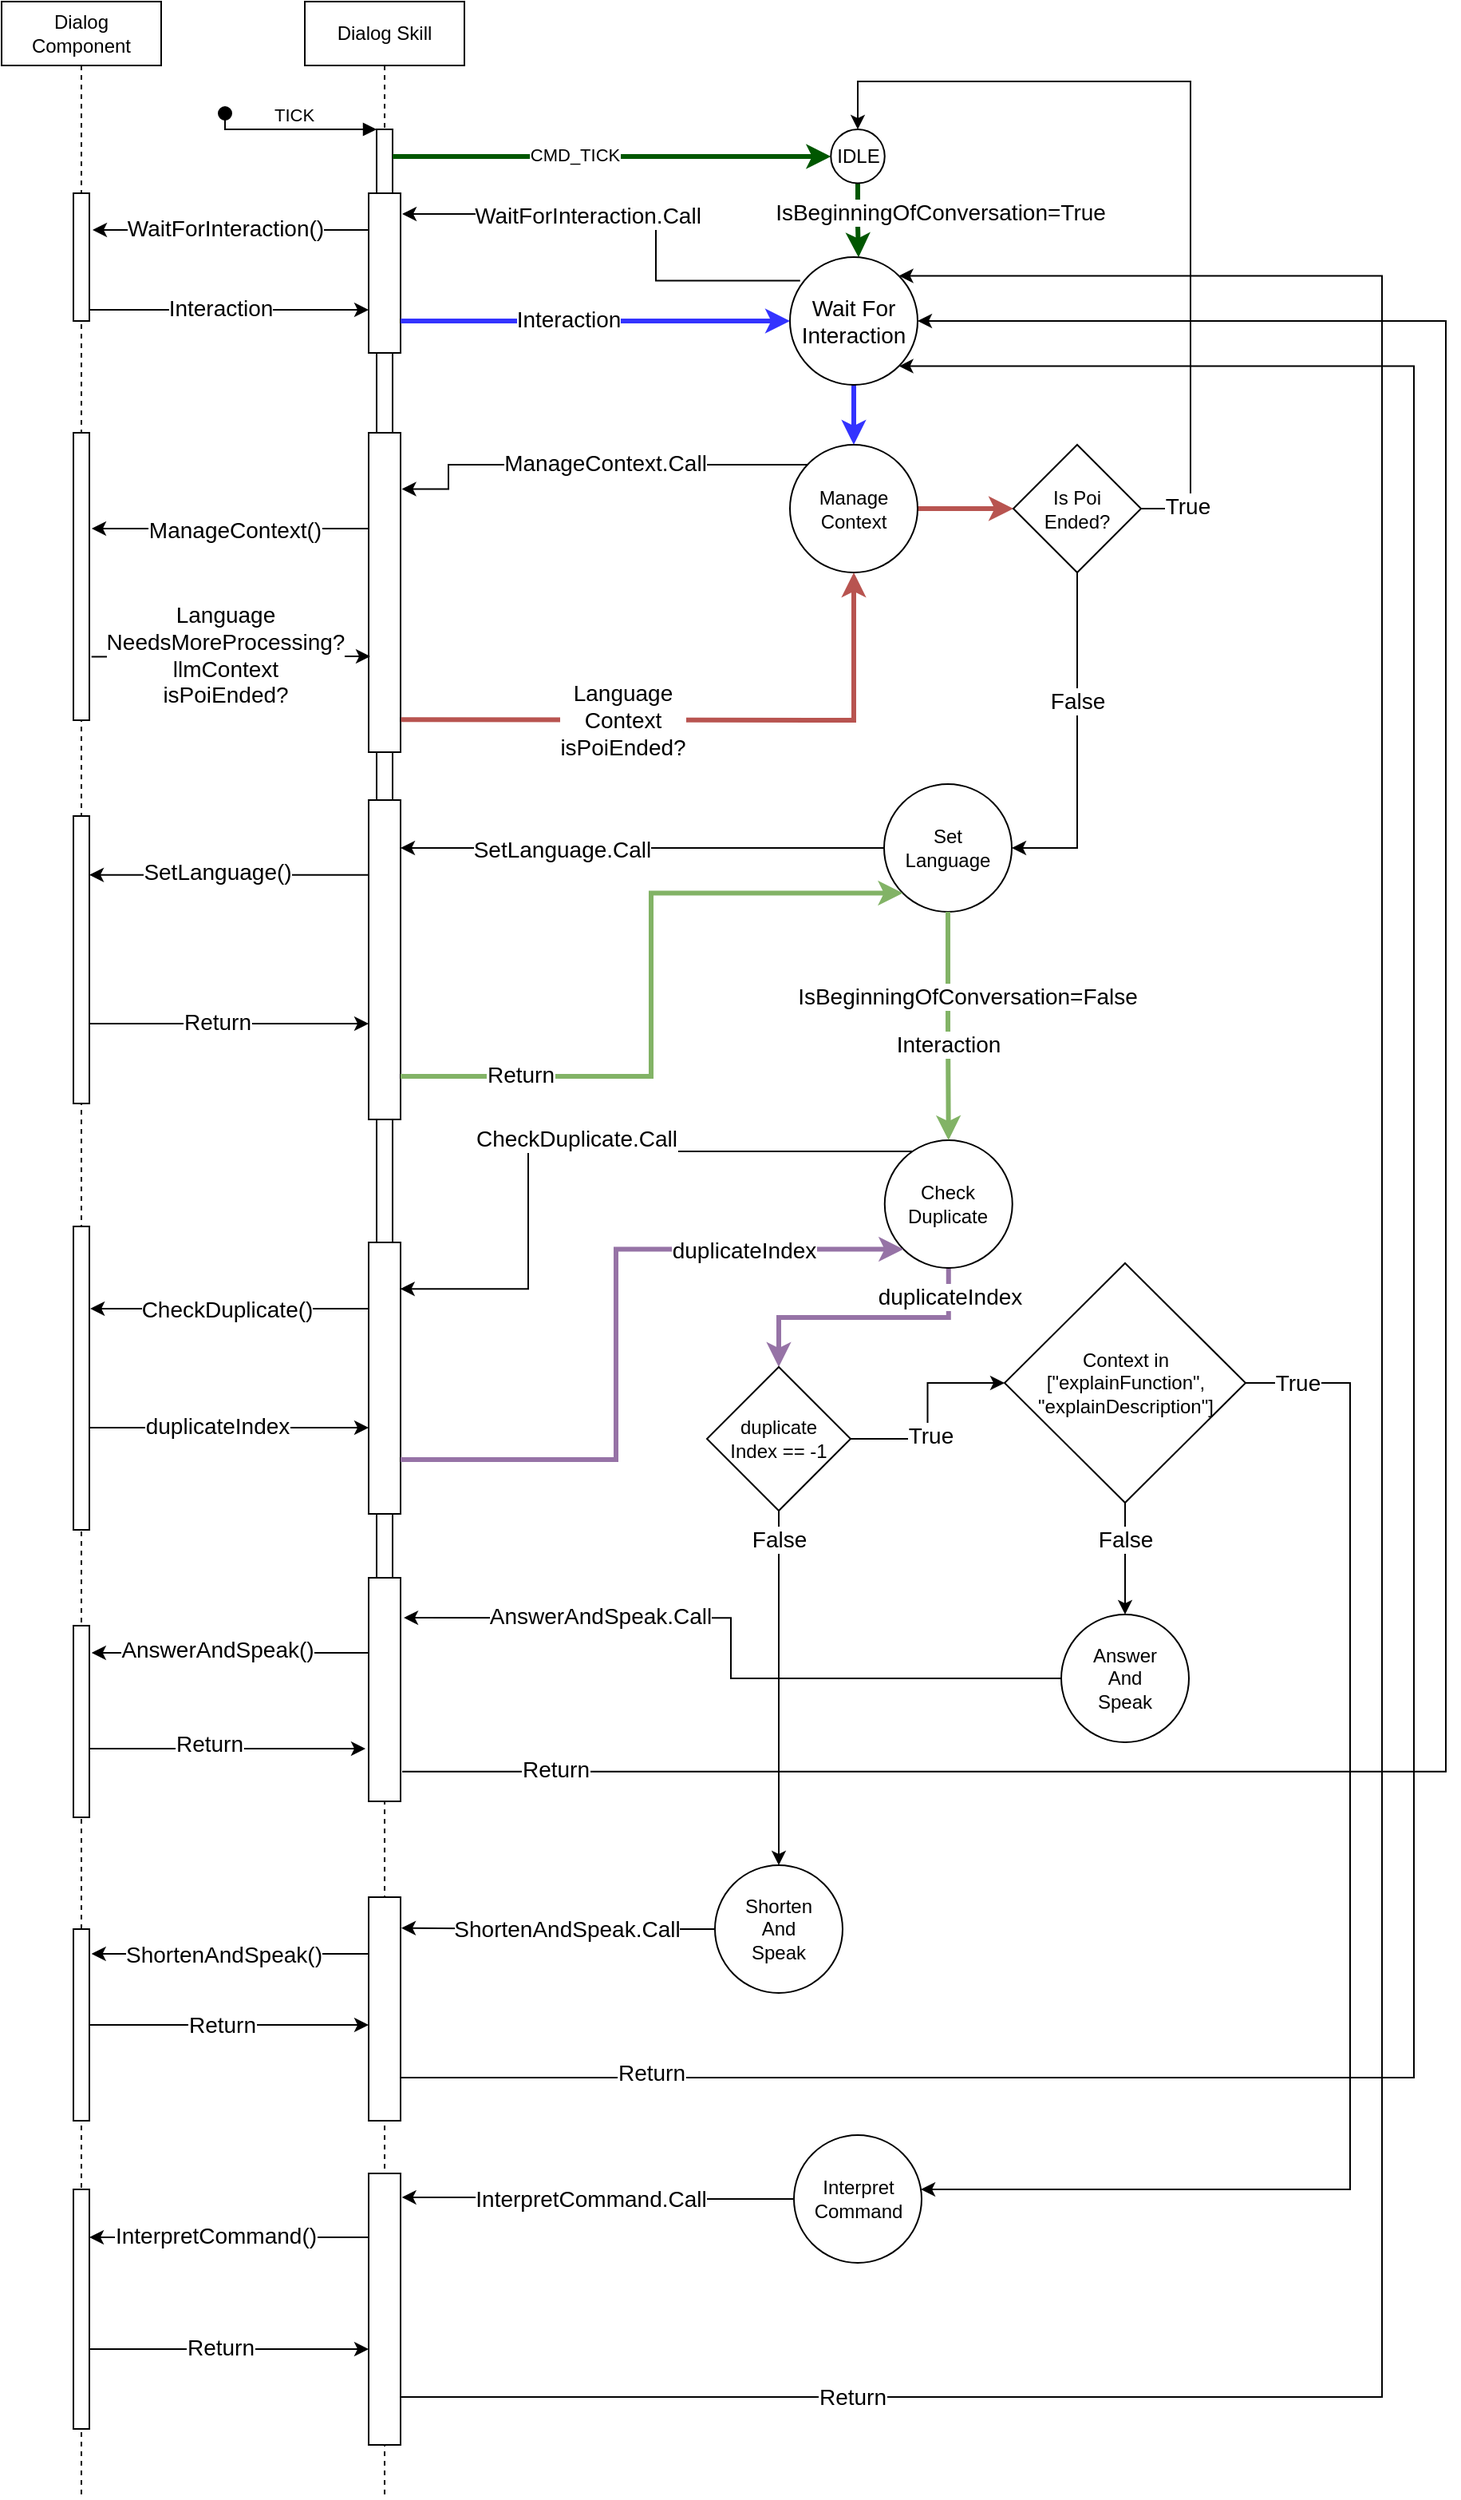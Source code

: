 <mxfile version="27.0.9">
  <diagram name="Page-1" id="2YBvvXClWsGukQMizWep">
    <mxGraphModel dx="1764" dy="973" grid="1" gridSize="10" guides="1" tooltips="1" connect="1" arrows="1" fold="1" page="1" pageScale="1" pageWidth="850" pageHeight="1100" math="0" shadow="0">
      <root>
        <mxCell id="0" />
        <mxCell id="1" parent="0" />
        <mxCell id="aM9ryv3xv72pqoxQDRHE-1" value="&lt;div&gt;Dialog&lt;/div&gt;&lt;div&gt;Component&lt;/div&gt;" style="shape=umlLifeline;perimeter=lifelinePerimeter;whiteSpace=wrap;html=1;container=0;dropTarget=0;collapsible=0;recursiveResize=0;outlineConnect=0;portConstraint=eastwest;newEdgeStyle={&quot;edgeStyle&quot;:&quot;elbowEdgeStyle&quot;,&quot;elbow&quot;:&quot;vertical&quot;,&quot;curved&quot;:0,&quot;rounded&quot;:0};" parent="1" vertex="1">
          <mxGeometry x="25" y="37" width="100" height="1563" as="geometry" />
        </mxCell>
        <mxCell id="aM9ryv3xv72pqoxQDRHE-3" value="TICK" style="html=1;verticalAlign=bottom;startArrow=oval;endArrow=block;startSize=8;edgeStyle=elbowEdgeStyle;elbow=vertical;curved=0;rounded=0;" parent="aM9ryv3xv72pqoxQDRHE-1" target="aM9ryv3xv72pqoxQDRHE-6" edge="1">
          <mxGeometry relative="1" as="geometry">
            <mxPoint x="140" y="70" as="sourcePoint" />
            <Array as="points">
              <mxPoint x="190" y="80" />
            </Array>
          </mxGeometry>
        </mxCell>
        <mxCell id="aM9ryv3xv72pqoxQDRHE-4" value="" style="html=1;points=[];perimeter=orthogonalPerimeter;outlineConnect=0;targetShapes=umlLifeline;portConstraint=eastwest;newEdgeStyle={&quot;edgeStyle&quot;:&quot;elbowEdgeStyle&quot;,&quot;elbow&quot;:&quot;vertical&quot;,&quot;curved&quot;:0,&quot;rounded&quot;:0};" parent="aM9ryv3xv72pqoxQDRHE-1" vertex="1">
          <mxGeometry x="45" y="120" width="10" height="80" as="geometry" />
        </mxCell>
        <mxCell id="3GDsFyGk5Co5i_4Q3vj2-58" value="" style="html=1;points=[];perimeter=orthogonalPerimeter;outlineConnect=0;targetShapes=umlLifeline;portConstraint=eastwest;newEdgeStyle={&quot;edgeStyle&quot;:&quot;elbowEdgeStyle&quot;,&quot;elbow&quot;:&quot;vertical&quot;,&quot;curved&quot;:0,&quot;rounded&quot;:0};" parent="aM9ryv3xv72pqoxQDRHE-1" vertex="1">
          <mxGeometry x="45" y="270" width="10" height="180" as="geometry" />
        </mxCell>
        <mxCell id="3GDsFyGk5Co5i_4Q3vj2-84" value="" style="html=1;points=[];perimeter=orthogonalPerimeter;outlineConnect=0;targetShapes=umlLifeline;portConstraint=eastwest;newEdgeStyle={&quot;edgeStyle&quot;:&quot;elbowEdgeStyle&quot;,&quot;elbow&quot;:&quot;vertical&quot;,&quot;curved&quot;:0,&quot;rounded&quot;:0};" parent="aM9ryv3xv72pqoxQDRHE-1" vertex="1">
          <mxGeometry x="45" y="767" width="10" height="190" as="geometry" />
        </mxCell>
        <mxCell id="3GDsFyGk5Co5i_4Q3vj2-100" value="" style="html=1;points=[];perimeter=orthogonalPerimeter;outlineConnect=0;targetShapes=umlLifeline;portConstraint=eastwest;newEdgeStyle={&quot;edgeStyle&quot;:&quot;elbowEdgeStyle&quot;,&quot;elbow&quot;:&quot;vertical&quot;,&quot;curved&quot;:0,&quot;rounded&quot;:0};" parent="aM9ryv3xv72pqoxQDRHE-1" vertex="1">
          <mxGeometry x="45" y="1017" width="10" height="120" as="geometry" />
        </mxCell>
        <mxCell id="3GDsFyGk5Co5i_4Q3vj2-116" value="" style="html=1;points=[];perimeter=orthogonalPerimeter;outlineConnect=0;targetShapes=umlLifeline;portConstraint=eastwest;newEdgeStyle={&quot;edgeStyle&quot;:&quot;elbowEdgeStyle&quot;,&quot;elbow&quot;:&quot;vertical&quot;,&quot;curved&quot;:0,&quot;rounded&quot;:0};" parent="aM9ryv3xv72pqoxQDRHE-1" vertex="1">
          <mxGeometry x="45" y="1207" width="10" height="120" as="geometry" />
        </mxCell>
        <mxCell id="IwK8Sl99HdJAbC6vdd_C-9" value="" style="html=1;points=[];perimeter=orthogonalPerimeter;outlineConnect=0;targetShapes=umlLifeline;portConstraint=eastwest;newEdgeStyle={&quot;edgeStyle&quot;:&quot;elbowEdgeStyle&quot;,&quot;elbow&quot;:&quot;vertical&quot;,&quot;curved&quot;:0,&quot;rounded&quot;:0};" parent="aM9ryv3xv72pqoxQDRHE-1" vertex="1">
          <mxGeometry x="45" y="510" width="10" height="180" as="geometry" />
        </mxCell>
        <mxCell id="IwK8Sl99HdJAbC6vdd_C-22" value="" style="html=1;points=[];perimeter=orthogonalPerimeter;outlineConnect=0;targetShapes=umlLifeline;portConstraint=eastwest;newEdgeStyle={&quot;edgeStyle&quot;:&quot;elbowEdgeStyle&quot;,&quot;elbow&quot;:&quot;vertical&quot;,&quot;curved&quot;:0,&quot;rounded&quot;:0};" parent="aM9ryv3xv72pqoxQDRHE-1" vertex="1">
          <mxGeometry x="45" y="1370" width="10" height="150" as="geometry" />
        </mxCell>
        <mxCell id="aM9ryv3xv72pqoxQDRHE-5" value="Dialog Skill" style="shape=umlLifeline;perimeter=lifelinePerimeter;whiteSpace=wrap;html=1;container=0;dropTarget=0;collapsible=0;recursiveResize=0;outlineConnect=0;portConstraint=eastwest;newEdgeStyle={&quot;edgeStyle&quot;:&quot;elbowEdgeStyle&quot;,&quot;elbow&quot;:&quot;vertical&quot;,&quot;curved&quot;:0,&quot;rounded&quot;:0};" parent="1" vertex="1">
          <mxGeometry x="215" y="37" width="100" height="1563" as="geometry" />
        </mxCell>
        <mxCell id="aM9ryv3xv72pqoxQDRHE-6" value="" style="html=1;points=[];perimeter=orthogonalPerimeter;outlineConnect=0;targetShapes=umlLifeline;portConstraint=eastwest;newEdgeStyle={&quot;edgeStyle&quot;:&quot;elbowEdgeStyle&quot;,&quot;elbow&quot;:&quot;vertical&quot;,&quot;curved&quot;:0,&quot;rounded&quot;:0};" parent="aM9ryv3xv72pqoxQDRHE-5" vertex="1">
          <mxGeometry x="45" y="80" width="10" height="1040" as="geometry" />
        </mxCell>
        <mxCell id="3GDsFyGk5Co5i_4Q3vj2-50" value="" style="html=1;points=[];perimeter=orthogonalPerimeter;outlineConnect=0;targetShapes=umlLifeline;portConstraint=eastwest;newEdgeStyle={&quot;edgeStyle&quot;:&quot;elbowEdgeStyle&quot;,&quot;elbow&quot;:&quot;vertical&quot;,&quot;curved&quot;:0,&quot;rounded&quot;:0};" parent="aM9ryv3xv72pqoxQDRHE-5" vertex="1">
          <mxGeometry x="40" y="120" width="20" height="100" as="geometry" />
        </mxCell>
        <mxCell id="3GDsFyGk5Co5i_4Q3vj2-53" value="" style="html=1;points=[];perimeter=orthogonalPerimeter;outlineConnect=0;targetShapes=umlLifeline;portConstraint=eastwest;newEdgeStyle={&quot;edgeStyle&quot;:&quot;elbowEdgeStyle&quot;,&quot;elbow&quot;:&quot;vertical&quot;,&quot;curved&quot;:0,&quot;rounded&quot;:0};" parent="aM9ryv3xv72pqoxQDRHE-5" vertex="1">
          <mxGeometry x="40" y="270" width="20" height="200" as="geometry" />
        </mxCell>
        <mxCell id="3GDsFyGk5Co5i_4Q3vj2-80" value="" style="html=1;points=[];perimeter=orthogonalPerimeter;outlineConnect=0;targetShapes=umlLifeline;portConstraint=eastwest;newEdgeStyle={&quot;edgeStyle&quot;:&quot;elbowEdgeStyle&quot;,&quot;elbow&quot;:&quot;vertical&quot;,&quot;curved&quot;:0,&quot;rounded&quot;:0};" parent="aM9ryv3xv72pqoxQDRHE-5" vertex="1">
          <mxGeometry x="40" y="777" width="20" height="170" as="geometry" />
        </mxCell>
        <mxCell id="3GDsFyGk5Co5i_4Q3vj2-97" value="" style="html=1;points=[];perimeter=orthogonalPerimeter;outlineConnect=0;targetShapes=umlLifeline;portConstraint=eastwest;newEdgeStyle={&quot;edgeStyle&quot;:&quot;elbowEdgeStyle&quot;,&quot;elbow&quot;:&quot;vertical&quot;,&quot;curved&quot;:0,&quot;rounded&quot;:0};" parent="aM9ryv3xv72pqoxQDRHE-5" vertex="1">
          <mxGeometry x="40" y="987" width="20" height="140" as="geometry" />
        </mxCell>
        <mxCell id="3GDsFyGk5Co5i_4Q3vj2-117" value="" style="html=1;points=[];perimeter=orthogonalPerimeter;outlineConnect=0;targetShapes=umlLifeline;portConstraint=eastwest;newEdgeStyle={&quot;edgeStyle&quot;:&quot;elbowEdgeStyle&quot;,&quot;elbow&quot;:&quot;vertical&quot;,&quot;curved&quot;:0,&quot;rounded&quot;:0};" parent="aM9ryv3xv72pqoxQDRHE-5" vertex="1">
          <mxGeometry x="40" y="1187" width="20" height="140" as="geometry" />
        </mxCell>
        <mxCell id="IwK8Sl99HdJAbC6vdd_C-4" value="" style="html=1;points=[];perimeter=orthogonalPerimeter;outlineConnect=0;targetShapes=umlLifeline;portConstraint=eastwest;newEdgeStyle={&quot;edgeStyle&quot;:&quot;elbowEdgeStyle&quot;,&quot;elbow&quot;:&quot;vertical&quot;,&quot;curved&quot;:0,&quot;rounded&quot;:0};" parent="aM9ryv3xv72pqoxQDRHE-5" vertex="1">
          <mxGeometry x="40" y="500" width="20" height="200" as="geometry" />
        </mxCell>
        <mxCell id="IwK8Sl99HdJAbC6vdd_C-23" value="" style="html=1;points=[];perimeter=orthogonalPerimeter;outlineConnect=0;targetShapes=umlLifeline;portConstraint=eastwest;newEdgeStyle={&quot;edgeStyle&quot;:&quot;elbowEdgeStyle&quot;,&quot;elbow&quot;:&quot;vertical&quot;,&quot;curved&quot;:0,&quot;rounded&quot;:0};" parent="aM9ryv3xv72pqoxQDRHE-5" vertex="1">
          <mxGeometry x="40" y="1360" width="20" height="170" as="geometry" />
        </mxCell>
        <mxCell id="3GDsFyGk5Co5i_4Q3vj2-7" style="edgeStyle=elbowEdgeStyle;rounded=0;orthogonalLoop=1;jettySize=auto;html=1;elbow=vertical;curved=0;entryX=0;entryY=0.5;entryDx=0;entryDy=0;fillColor=#008a00;strokeColor=#005700;strokeWidth=3;" parent="1" source="aM9ryv3xv72pqoxQDRHE-6" target="3GDsFyGk5Co5i_4Q3vj2-18" edge="1">
          <mxGeometry relative="1" as="geometry">
            <mxPoint x="453.8" y="142.33" as="targetPoint" />
          </mxGeometry>
        </mxCell>
        <mxCell id="3GDsFyGk5Co5i_4Q3vj2-12" value="CMD_TICK" style="edgeLabel;html=1;align=center;verticalAlign=middle;resizable=0;points=[];" parent="3GDsFyGk5Co5i_4Q3vj2-7" vertex="1" connectable="0">
          <mxGeometry x="-0.174" y="1" relative="1" as="geometry">
            <mxPoint as="offset" />
          </mxGeometry>
        </mxCell>
        <mxCell id="3GDsFyGk5Co5i_4Q3vj2-17" style="edgeStyle=elbowEdgeStyle;rounded=0;orthogonalLoop=1;jettySize=auto;html=1;elbow=vertical;curved=0;entryX=1.2;entryY=0.288;entryDx=0;entryDy=0;entryPerimeter=0;" parent="1" source="3GDsFyGk5Co5i_4Q3vj2-50" target="aM9ryv3xv72pqoxQDRHE-4" edge="1">
          <mxGeometry relative="1" as="geometry" />
        </mxCell>
        <mxCell id="3GDsFyGk5Co5i_4Q3vj2-24" value="WaitForInteraction()" style="edgeLabel;html=1;align=center;verticalAlign=middle;resizable=0;points=[];fontSize=14;" parent="3GDsFyGk5Co5i_4Q3vj2-17" vertex="1" connectable="0">
          <mxGeometry x="0.161" y="-1" relative="1" as="geometry">
            <mxPoint x="10" as="offset" />
          </mxGeometry>
        </mxCell>
        <mxCell id="3GDsFyGk5Co5i_4Q3vj2-21" value="" style="edgeStyle=orthogonalEdgeStyle;rounded=0;orthogonalLoop=1;jettySize=auto;html=1;strokeWidth=3;fillColor=#008a00;strokeColor=#005700;" parent="1" source="3GDsFyGk5Co5i_4Q3vj2-18" target="3GDsFyGk5Co5i_4Q3vj2-20" edge="1">
          <mxGeometry relative="1" as="geometry">
            <Array as="points">
              <mxPoint x="562" y="177" />
              <mxPoint x="562" y="177" />
            </Array>
          </mxGeometry>
        </mxCell>
        <mxCell id="3GDsFyGk5Co5i_4Q3vj2-32" value="IsBeginningOfConversation=True" style="edgeLabel;html=1;align=center;verticalAlign=middle;resizable=0;points=[];fontSize=14;" parent="3GDsFyGk5Co5i_4Q3vj2-21" vertex="1" connectable="0">
          <mxGeometry x="-0.373" y="-1" relative="1" as="geometry">
            <mxPoint x="52" y="4" as="offset" />
          </mxGeometry>
        </mxCell>
        <mxCell id="3GDsFyGk5Co5i_4Q3vj2-18" value="IDLE" style="ellipse;whiteSpace=wrap;html=1;aspect=fixed;" parent="1" vertex="1">
          <mxGeometry x="544.63" y="117" width="33.75" height="33.75" as="geometry" />
        </mxCell>
        <mxCell id="3GDsFyGk5Co5i_4Q3vj2-31" value="" style="edgeStyle=orthogonalEdgeStyle;rounded=0;orthogonalLoop=1;jettySize=auto;html=1;fillColor=#008a00;strokeColor=#3333FF;strokeWidth=3;" parent="1" source="3GDsFyGk5Co5i_4Q3vj2-20" target="3GDsFyGk5Co5i_4Q3vj2-30" edge="1">
          <mxGeometry relative="1" as="geometry" />
        </mxCell>
        <mxCell id="3GDsFyGk5Co5i_4Q3vj2-20" value="&lt;font style=&quot;font-size: 14px;&quot;&gt;Wait For Interaction&lt;/font&gt;" style="ellipse;whiteSpace=wrap;html=1;" parent="1" vertex="1">
          <mxGeometry x="519" y="197" width="80" height="80" as="geometry" />
        </mxCell>
        <mxCell id="3GDsFyGk5Co5i_4Q3vj2-56" style="edgeStyle=orthogonalEdgeStyle;rounded=0;orthogonalLoop=1;jettySize=auto;html=1;entryX=1.038;entryY=0.176;entryDx=0;entryDy=0;entryPerimeter=0;" parent="1" source="3GDsFyGk5Co5i_4Q3vj2-30" target="3GDsFyGk5Co5i_4Q3vj2-53" edge="1">
          <mxGeometry relative="1" as="geometry">
            <Array as="points">
              <mxPoint x="305" y="327" />
              <mxPoint x="305" y="342" />
            </Array>
          </mxGeometry>
        </mxCell>
        <mxCell id="3GDsFyGk5Co5i_4Q3vj2-57" value="ManageContext.Call" style="edgeLabel;html=1;align=center;verticalAlign=middle;resizable=0;points=[];fontSize=14;" parent="3GDsFyGk5Co5i_4Q3vj2-56" vertex="1" connectable="0">
          <mxGeometry x="0.184" y="-1" relative="1" as="geometry">
            <mxPoint x="32" as="offset" />
          </mxGeometry>
        </mxCell>
        <mxCell id="3GDsFyGk5Co5i_4Q3vj2-68" value="" style="edgeStyle=orthogonalEdgeStyle;rounded=0;orthogonalLoop=1;jettySize=auto;html=1;fillColor=#f8cecc;strokeColor=#b85450;strokeWidth=3;" parent="1" source="3GDsFyGk5Co5i_4Q3vj2-30" target="3GDsFyGk5Co5i_4Q3vj2-67" edge="1">
          <mxGeometry relative="1" as="geometry" />
        </mxCell>
        <mxCell id="3GDsFyGk5Co5i_4Q3vj2-30" value="&lt;div&gt;Manage&lt;/div&gt;&lt;div&gt;Context&lt;/div&gt;" style="ellipse;whiteSpace=wrap;html=1;" parent="1" vertex="1">
          <mxGeometry x="519" y="314.5" width="80" height="80" as="geometry" />
        </mxCell>
        <mxCell id="3GDsFyGk5Co5i_4Q3vj2-51" style="edgeStyle=orthogonalEdgeStyle;rounded=0;orthogonalLoop=1;jettySize=auto;html=1;exitX=0.08;exitY=0.185;exitDx=0;exitDy=0;exitPerimeter=0;" parent="1" source="3GDsFyGk5Co5i_4Q3vj2-20" edge="1">
          <mxGeometry relative="1" as="geometry">
            <mxPoint x="276" y="170" as="targetPoint" />
            <Array as="points">
              <mxPoint x="435" y="212" />
              <mxPoint x="435" y="170" />
            </Array>
          </mxGeometry>
        </mxCell>
        <mxCell id="3GDsFyGk5Co5i_4Q3vj2-52" value="WaitForInteraction.Call" style="edgeLabel;html=1;align=center;verticalAlign=middle;resizable=0;points=[];fontSize=14;" parent="3GDsFyGk5Co5i_4Q3vj2-51" vertex="1" connectable="0">
          <mxGeometry x="-0.004" y="1" relative="1" as="geometry">
            <mxPoint x="-30" as="offset" />
          </mxGeometry>
        </mxCell>
        <mxCell id="3GDsFyGk5Co5i_4Q3vj2-54" style="edgeStyle=elbowEdgeStyle;rounded=0;orthogonalLoop=1;jettySize=auto;html=1;elbow=vertical;curved=0;entryX=0;entryY=0.5;entryDx=0;entryDy=0;fillColor=#008a00;strokeColor=#3333FF;strokeWidth=3;" parent="1" source="3GDsFyGk5Co5i_4Q3vj2-50" target="3GDsFyGk5Co5i_4Q3vj2-20" edge="1">
          <mxGeometry relative="1" as="geometry" />
        </mxCell>
        <mxCell id="3GDsFyGk5Co5i_4Q3vj2-55" value="Interaction" style="edgeLabel;html=1;align=center;verticalAlign=middle;resizable=0;points=[];fontSize=14;" parent="3GDsFyGk5Co5i_4Q3vj2-54" vertex="1" connectable="0">
          <mxGeometry x="-0.141" y="1" relative="1" as="geometry">
            <mxPoint as="offset" />
          </mxGeometry>
        </mxCell>
        <mxCell id="3GDsFyGk5Co5i_4Q3vj2-59" style="edgeStyle=elbowEdgeStyle;rounded=0;orthogonalLoop=1;jettySize=auto;html=1;elbow=vertical;curved=0;entryX=1.148;entryY=0.158;entryDx=0;entryDy=0;entryPerimeter=0;" parent="1" edge="1">
          <mxGeometry relative="1" as="geometry">
            <mxPoint x="255" y="367" as="sourcePoint" />
            <mxPoint x="81.48" y="367.04" as="targetPoint" />
          </mxGeometry>
        </mxCell>
        <mxCell id="3GDsFyGk5Co5i_4Q3vj2-125" value="ManageContext()" style="edgeLabel;html=1;align=center;verticalAlign=middle;resizable=0;points=[];fontSize=14;" parent="3GDsFyGk5Co5i_4Q3vj2-59" vertex="1" connectable="0">
          <mxGeometry x="-0.026" y="1" relative="1" as="geometry">
            <mxPoint as="offset" />
          </mxGeometry>
        </mxCell>
        <mxCell id="3GDsFyGk5Co5i_4Q3vj2-60" style="edgeStyle=elbowEdgeStyle;rounded=0;orthogonalLoop=1;jettySize=auto;html=1;elbow=vertical;curved=0;exitX=1.133;exitY=0.779;exitDx=0;exitDy=0;exitPerimeter=0;" parent="1" source="3GDsFyGk5Co5i_4Q3vj2-58" edge="1">
          <mxGeometry relative="1" as="geometry">
            <mxPoint x="256" y="447" as="targetPoint" />
            <Array as="points">
              <mxPoint x="165" y="447" />
            </Array>
          </mxGeometry>
        </mxCell>
        <mxCell id="3GDsFyGk5Co5i_4Q3vj2-61" value="Language&lt;br&gt;NeedsMoreProcessing?&lt;br&gt;llmContext&lt;br&gt;isPoiEnded?" style="edgeLabel;html=1;align=center;verticalAlign=middle;resizable=0;points=[];fontSize=14;" parent="3GDsFyGk5Co5i_4Q3vj2-60" vertex="1" connectable="0">
          <mxGeometry x="0.085" y="1" relative="1" as="geometry">
            <mxPoint x="-11" as="offset" />
          </mxGeometry>
        </mxCell>
        <mxCell id="3GDsFyGk5Co5i_4Q3vj2-69" style="edgeStyle=orthogonalEdgeStyle;rounded=0;orthogonalLoop=1;jettySize=auto;html=1;entryX=0.5;entryY=0;entryDx=0;entryDy=0;exitX=1;exitY=0.5;exitDx=0;exitDy=0;" parent="1" source="3GDsFyGk5Co5i_4Q3vj2-67" target="3GDsFyGk5Co5i_4Q3vj2-18" edge="1">
          <mxGeometry relative="1" as="geometry">
            <Array as="points">
              <mxPoint x="770" y="355" />
              <mxPoint x="770" y="87" />
              <mxPoint x="562" y="87" />
            </Array>
          </mxGeometry>
        </mxCell>
        <mxCell id="3GDsFyGk5Co5i_4Q3vj2-72" value="True" style="edgeLabel;html=1;align=center;verticalAlign=middle;resizable=0;points=[];fontSize=14;" parent="3GDsFyGk5Co5i_4Q3vj2-69" vertex="1" connectable="0">
          <mxGeometry x="-0.893" y="2" relative="1" as="geometry">
            <mxPoint as="offset" />
          </mxGeometry>
        </mxCell>
        <mxCell id="3GDsFyGk5Co5i_4Q3vj2-74" value="" style="edgeStyle=orthogonalEdgeStyle;rounded=0;orthogonalLoop=1;jettySize=auto;html=1;entryX=1;entryY=0.5;entryDx=0;entryDy=0;exitX=0.5;exitY=1;exitDx=0;exitDy=0;" parent="1" source="3GDsFyGk5Co5i_4Q3vj2-67" target="IwK8Sl99HdJAbC6vdd_C-1" edge="1">
          <mxGeometry relative="1" as="geometry">
            <mxPoint x="579" y="567" as="targetPoint" />
            <Array as="points">
              <mxPoint x="699" y="567" />
            </Array>
          </mxGeometry>
        </mxCell>
        <mxCell id="3GDsFyGk5Co5i_4Q3vj2-75" value="False" style="edgeLabel;html=1;align=center;verticalAlign=middle;resizable=0;points=[];fontSize=14;" parent="3GDsFyGk5Co5i_4Q3vj2-74" vertex="1" connectable="0">
          <mxGeometry x="-0.245" relative="1" as="geometry">
            <mxPoint as="offset" />
          </mxGeometry>
        </mxCell>
        <mxCell id="3GDsFyGk5Co5i_4Q3vj2-67" value="&lt;div&gt;Is Poi&lt;/div&gt;&lt;div&gt;Ended?&lt;/div&gt;" style="rhombus;whiteSpace=wrap;html=1;" parent="1" vertex="1">
          <mxGeometry x="659" y="314.5" width="80" height="80" as="geometry" />
        </mxCell>
        <mxCell id="3GDsFyGk5Co5i_4Q3vj2-93" value="" style="edgeStyle=orthogonalEdgeStyle;rounded=0;orthogonalLoop=1;jettySize=auto;html=1;fillColor=#e1d5e7;strokeColor=#9673a6;strokeWidth=3;exitX=0.5;exitY=1;exitDx=0;exitDy=0;" parent="1" source="3GDsFyGk5Co5i_4Q3vj2-77" target="3GDsFyGk5Co5i_4Q3vj2-92" edge="1">
          <mxGeometry relative="1" as="geometry">
            <mxPoint x="452" y="567.75" as="sourcePoint" />
          </mxGeometry>
        </mxCell>
        <mxCell id="IwK8Sl99HdJAbC6vdd_C-42" value="&lt;font style=&quot;font-size: 14px;&quot;&gt;duplicateIndex&lt;/font&gt;" style="edgeLabel;html=1;align=center;verticalAlign=middle;resizable=0;points=[];" parent="3GDsFyGk5Co5i_4Q3vj2-93" vertex="1" connectable="0">
          <mxGeometry x="-0.792" relative="1" as="geometry">
            <mxPoint as="offset" />
          </mxGeometry>
        </mxCell>
        <mxCell id="3GDsFyGk5Co5i_4Q3vj2-77" value="&lt;div&gt;Check&lt;/div&gt;&lt;div&gt;Duplicate&lt;/div&gt;" style="ellipse;whiteSpace=wrap;html=1;" parent="1" vertex="1">
          <mxGeometry x="578.38" y="750" width="80" height="80" as="geometry" />
        </mxCell>
        <mxCell id="3GDsFyGk5Co5i_4Q3vj2-81" style="edgeStyle=orthogonalEdgeStyle;rounded=0;orthogonalLoop=1;jettySize=auto;html=1;entryX=0.993;entryY=0.171;entryDx=0;entryDy=0;entryPerimeter=0;" parent="1" source="3GDsFyGk5Co5i_4Q3vj2-77" target="3GDsFyGk5Co5i_4Q3vj2-80" edge="1">
          <mxGeometry relative="1" as="geometry">
            <Array as="points">
              <mxPoint x="355" y="757" />
              <mxPoint x="355" y="843" />
            </Array>
          </mxGeometry>
        </mxCell>
        <mxCell id="3GDsFyGk5Co5i_4Q3vj2-82" value="&lt;font&gt;CheckDuplicate.Call&lt;/font&gt;" style="edgeLabel;html=1;align=center;verticalAlign=middle;resizable=0;points=[];fontSize=14;" parent="3GDsFyGk5Co5i_4Q3vj2-81" vertex="1" connectable="0">
          <mxGeometry x="0.31" y="1" relative="1" as="geometry">
            <mxPoint x="29" y="-34" as="offset" />
          </mxGeometry>
        </mxCell>
        <mxCell id="3GDsFyGk5Co5i_4Q3vj2-85" style="edgeStyle=elbowEdgeStyle;rounded=0;orthogonalLoop=1;jettySize=auto;html=1;elbow=vertical;curved=0;entryX=1.057;entryY=0.272;entryDx=0;entryDy=0;entryPerimeter=0;" parent="1" source="3GDsFyGk5Co5i_4Q3vj2-80" target="3GDsFyGk5Co5i_4Q3vj2-84" edge="1">
          <mxGeometry relative="1" as="geometry" />
        </mxCell>
        <mxCell id="3GDsFyGk5Co5i_4Q3vj2-86" value="CheckDuplicate()" style="edgeLabel;html=1;align=center;verticalAlign=middle;resizable=0;points=[];fontSize=14;" parent="3GDsFyGk5Co5i_4Q3vj2-85" vertex="1" connectable="0">
          <mxGeometry x="0.115" relative="1" as="geometry">
            <mxPoint x="8" as="offset" />
          </mxGeometry>
        </mxCell>
        <mxCell id="3GDsFyGk5Co5i_4Q3vj2-87" style="edgeStyle=elbowEdgeStyle;rounded=0;orthogonalLoop=1;jettySize=auto;html=1;elbow=vertical;curved=0;" parent="1" source="3GDsFyGk5Co5i_4Q3vj2-84" target="3GDsFyGk5Co5i_4Q3vj2-80" edge="1">
          <mxGeometry relative="1" as="geometry">
            <Array as="points">
              <mxPoint x="168" y="930" />
            </Array>
          </mxGeometry>
        </mxCell>
        <mxCell id="3GDsFyGk5Co5i_4Q3vj2-88" value="duplicateIndex" style="edgeLabel;html=1;align=center;verticalAlign=middle;resizable=0;points=[];fontSize=14;" parent="3GDsFyGk5Co5i_4Q3vj2-87" vertex="1" connectable="0">
          <mxGeometry x="-0.083" y="1" relative="1" as="geometry">
            <mxPoint as="offset" />
          </mxGeometry>
        </mxCell>
        <mxCell id="3GDsFyGk5Co5i_4Q3vj2-113" value="" style="edgeStyle=orthogonalEdgeStyle;rounded=0;orthogonalLoop=1;jettySize=auto;html=1;" parent="1" source="3GDsFyGk5Co5i_4Q3vj2-92" target="3GDsFyGk5Co5i_4Q3vj2-112" edge="1">
          <mxGeometry relative="1" as="geometry" />
        </mxCell>
        <mxCell id="3GDsFyGk5Co5i_4Q3vj2-115" value="False" style="edgeLabel;html=1;align=center;verticalAlign=middle;resizable=0;points=[];fontSize=14;" parent="3GDsFyGk5Co5i_4Q3vj2-113" vertex="1" connectable="0">
          <mxGeometry x="-0.842" relative="1" as="geometry">
            <mxPoint as="offset" />
          </mxGeometry>
        </mxCell>
        <mxCell id="IwK8Sl99HdJAbC6vdd_C-16" value="" style="edgeStyle=orthogonalEdgeStyle;rounded=0;orthogonalLoop=1;jettySize=auto;html=1;" parent="1" source="3GDsFyGk5Co5i_4Q3vj2-92" target="IwK8Sl99HdJAbC6vdd_C-15" edge="1">
          <mxGeometry relative="1" as="geometry" />
        </mxCell>
        <mxCell id="IwK8Sl99HdJAbC6vdd_C-17" value="True" style="edgeLabel;html=1;align=center;verticalAlign=middle;resizable=0;points=[];fontSize=14;" parent="IwK8Sl99HdJAbC6vdd_C-16" vertex="1" connectable="0">
          <mxGeometry x="-0.226" y="-1" relative="1" as="geometry">
            <mxPoint as="offset" />
          </mxGeometry>
        </mxCell>
        <mxCell id="3GDsFyGk5Co5i_4Q3vj2-92" value="&lt;div&gt;duplicate&lt;/div&gt;&lt;div&gt;Index == -1&lt;/div&gt;" style="rhombus;whiteSpace=wrap;html=1;" parent="1" vertex="1">
          <mxGeometry x="467" y="892" width="90" height="90" as="geometry" />
        </mxCell>
        <mxCell id="3GDsFyGk5Co5i_4Q3vj2-94" value="&lt;div&gt;Answer&lt;/div&gt;&lt;div&gt;And&lt;/div&gt;&lt;div&gt;Speak&lt;/div&gt;" style="ellipse;whiteSpace=wrap;html=1;" parent="1" vertex="1">
          <mxGeometry x="689" y="1047" width="80" height="80" as="geometry" />
        </mxCell>
        <mxCell id="3GDsFyGk5Co5i_4Q3vj2-98" style="edgeStyle=orthogonalEdgeStyle;rounded=0;orthogonalLoop=1;jettySize=auto;html=1;entryX=1.1;entryY=0.179;entryDx=0;entryDy=0;entryPerimeter=0;" parent="1" source="3GDsFyGk5Co5i_4Q3vj2-94" target="3GDsFyGk5Co5i_4Q3vj2-97" edge="1">
          <mxGeometry relative="1" as="geometry" />
        </mxCell>
        <mxCell id="3GDsFyGk5Co5i_4Q3vj2-99" value="AnswerAndSpeak.Call" style="edgeLabel;html=1;align=center;verticalAlign=middle;resizable=0;points=[];fontSize=14;" parent="3GDsFyGk5Co5i_4Q3vj2-98" vertex="1" connectable="0">
          <mxGeometry x="-0.002" y="2" relative="1" as="geometry">
            <mxPoint x="-80" y="-22" as="offset" />
          </mxGeometry>
        </mxCell>
        <mxCell id="3GDsFyGk5Co5i_4Q3vj2-101" style="edgeStyle=elbowEdgeStyle;rounded=0;orthogonalLoop=1;jettySize=auto;html=1;elbow=vertical;curved=0;entryX=1.14;entryY=0.14;entryDx=0;entryDy=0;entryPerimeter=0;" parent="1" source="3GDsFyGk5Co5i_4Q3vj2-97" target="3GDsFyGk5Co5i_4Q3vj2-100" edge="1">
          <mxGeometry relative="1" as="geometry" />
        </mxCell>
        <mxCell id="3GDsFyGk5Co5i_4Q3vj2-102" value="AnswerAndSpeak()" style="edgeLabel;html=1;align=center;verticalAlign=middle;resizable=0;points=[];fontSize=14;" parent="3GDsFyGk5Co5i_4Q3vj2-101" vertex="1" connectable="0">
          <mxGeometry x="0.097" y="-2" relative="1" as="geometry">
            <mxPoint as="offset" />
          </mxGeometry>
        </mxCell>
        <mxCell id="3GDsFyGk5Co5i_4Q3vj2-103" style="edgeStyle=elbowEdgeStyle;rounded=0;orthogonalLoop=1;jettySize=auto;html=1;elbow=vertical;curved=0;entryX=-0.1;entryY=0.764;entryDx=0;entryDy=0;entryPerimeter=0;" parent="1" source="3GDsFyGk5Co5i_4Q3vj2-100" target="3GDsFyGk5Co5i_4Q3vj2-97" edge="1">
          <mxGeometry relative="1" as="geometry" />
        </mxCell>
        <mxCell id="3GDsFyGk5Co5i_4Q3vj2-104" value="Return" style="edgeLabel;html=1;align=center;verticalAlign=middle;resizable=0;points=[];fontSize=14;" parent="3GDsFyGk5Co5i_4Q3vj2-103" vertex="1" connectable="0">
          <mxGeometry x="-0.133" y="3" relative="1" as="geometry">
            <mxPoint as="offset" />
          </mxGeometry>
        </mxCell>
        <mxCell id="3GDsFyGk5Co5i_4Q3vj2-106" style="edgeStyle=orthogonalEdgeStyle;rounded=0;orthogonalLoop=1;jettySize=auto;html=1;elbow=vertical;entryX=1;entryY=0.5;entryDx=0;entryDy=0;exitX=1.05;exitY=0.867;exitDx=0;exitDy=0;exitPerimeter=0;" parent="1" source="3GDsFyGk5Co5i_4Q3vj2-97" target="3GDsFyGk5Co5i_4Q3vj2-20" edge="1">
          <mxGeometry relative="1" as="geometry">
            <mxPoint x="425" y="927" as="sourcePoint" />
            <Array as="points">
              <mxPoint x="930" y="1145" />
              <mxPoint x="930" y="237" />
            </Array>
          </mxGeometry>
        </mxCell>
        <mxCell id="3GDsFyGk5Co5i_4Q3vj2-127" value="Return" style="edgeLabel;html=1;align=center;verticalAlign=middle;resizable=0;points=[];fontSize=14;" parent="3GDsFyGk5Co5i_4Q3vj2-106" vertex="1" connectable="0">
          <mxGeometry x="-0.793" y="2" relative="1" as="geometry">
            <mxPoint x="-100" as="offset" />
          </mxGeometry>
        </mxCell>
        <mxCell id="3GDsFyGk5Co5i_4Q3vj2-112" value="&lt;div&gt;Shorten&lt;/div&gt;&lt;div&gt;And&lt;/div&gt;&lt;div&gt;Speak&lt;/div&gt;" style="ellipse;whiteSpace=wrap;html=1;" parent="1" vertex="1">
          <mxGeometry x="472" y="1204" width="80" height="80" as="geometry" />
        </mxCell>
        <mxCell id="3GDsFyGk5Co5i_4Q3vj2-118" style="edgeStyle=orthogonalEdgeStyle;rounded=0;orthogonalLoop=1;jettySize=auto;html=1;entryX=1.025;entryY=0.138;entryDx=0;entryDy=0;entryPerimeter=0;" parent="1" source="3GDsFyGk5Co5i_4Q3vj2-112" target="3GDsFyGk5Co5i_4Q3vj2-117" edge="1">
          <mxGeometry relative="1" as="geometry" />
        </mxCell>
        <mxCell id="3GDsFyGk5Co5i_4Q3vj2-128" value="ShortenAndSpeak.Call" style="edgeLabel;html=1;align=center;verticalAlign=middle;resizable=0;points=[];fontSize=14;" parent="3GDsFyGk5Co5i_4Q3vj2-118" vertex="1" connectable="0">
          <mxGeometry x="-0.119" y="-1" relative="1" as="geometry">
            <mxPoint x="-6" y="1" as="offset" />
          </mxGeometry>
        </mxCell>
        <mxCell id="3GDsFyGk5Co5i_4Q3vj2-120" style="edgeStyle=elbowEdgeStyle;rounded=0;orthogonalLoop=1;jettySize=auto;html=1;elbow=vertical;curved=0;entryX=1.133;entryY=0.131;entryDx=0;entryDy=0;entryPerimeter=0;" parent="1" source="3GDsFyGk5Co5i_4Q3vj2-117" target="3GDsFyGk5Co5i_4Q3vj2-116" edge="1">
          <mxGeometry relative="1" as="geometry" />
        </mxCell>
        <mxCell id="3GDsFyGk5Co5i_4Q3vj2-122" value="ShortenAndSpeak()" style="edgeLabel;html=1;align=center;verticalAlign=middle;resizable=0;points=[];fontSize=14;" parent="3GDsFyGk5Co5i_4Q3vj2-120" vertex="1" connectable="0">
          <mxGeometry x="0.054" relative="1" as="geometry">
            <mxPoint as="offset" />
          </mxGeometry>
        </mxCell>
        <mxCell id="3GDsFyGk5Co5i_4Q3vj2-121" style="edgeStyle=elbowEdgeStyle;rounded=0;orthogonalLoop=1;jettySize=auto;html=1;elbow=vertical;curved=0;" parent="1" source="3GDsFyGk5Co5i_4Q3vj2-116" target="3GDsFyGk5Co5i_4Q3vj2-117" edge="1">
          <mxGeometry relative="1" as="geometry" />
        </mxCell>
        <mxCell id="3GDsFyGk5Co5i_4Q3vj2-123" value="Return" style="edgeLabel;html=1;align=center;verticalAlign=middle;resizable=0;points=[];fontSize=14;" parent="3GDsFyGk5Co5i_4Q3vj2-121" vertex="1" connectable="0">
          <mxGeometry x="-0.052" relative="1" as="geometry">
            <mxPoint as="offset" />
          </mxGeometry>
        </mxCell>
        <mxCell id="3GDsFyGk5Co5i_4Q3vj2-124" style="edgeStyle=orthogonalEdgeStyle;rounded=0;orthogonalLoop=1;jettySize=auto;html=1;elbow=vertical;entryX=1;entryY=1;entryDx=0;entryDy=0;" parent="1" source="3GDsFyGk5Co5i_4Q3vj2-117" target="3GDsFyGk5Co5i_4Q3vj2-20" edge="1">
          <mxGeometry relative="1" as="geometry">
            <Array as="points">
              <mxPoint x="910" y="1337" />
              <mxPoint x="910" y="265" />
            </Array>
          </mxGeometry>
        </mxCell>
        <mxCell id="3GDsFyGk5Co5i_4Q3vj2-126" value="Return" style="edgeLabel;html=1;align=center;verticalAlign=middle;resizable=0;points=[];fontSize=14;" parent="3GDsFyGk5Co5i_4Q3vj2-124" vertex="1" connectable="0">
          <mxGeometry x="-0.846" y="3" relative="1" as="geometry">
            <mxPoint as="offset" />
          </mxGeometry>
        </mxCell>
        <mxCell id="IwK8Sl99HdJAbC6vdd_C-1" value="Set&lt;br&gt;Language" style="ellipse;whiteSpace=wrap;html=1;" parent="1" vertex="1">
          <mxGeometry x="578" y="527" width="80" height="80" as="geometry" />
        </mxCell>
        <mxCell id="IwK8Sl99HdJAbC6vdd_C-5" style="edgeStyle=orthogonalEdgeStyle;rounded=0;orthogonalLoop=1;jettySize=auto;html=1;exitX=0;exitY=0.5;exitDx=0;exitDy=0;" parent="1" source="IwK8Sl99HdJAbC6vdd_C-1" target="IwK8Sl99HdJAbC6vdd_C-4" edge="1">
          <mxGeometry relative="1" as="geometry">
            <Array as="points">
              <mxPoint x="395" y="567" />
              <mxPoint x="395" y="567" />
            </Array>
          </mxGeometry>
        </mxCell>
        <mxCell id="IwK8Sl99HdJAbC6vdd_C-35" value="SetLanguage.Call" style="edgeLabel;html=1;align=center;verticalAlign=middle;resizable=0;points=[];fontSize=14;" parent="IwK8Sl99HdJAbC6vdd_C-5" vertex="1" connectable="0">
          <mxGeometry x="0.327" y="1" relative="1" as="geometry">
            <mxPoint x="-1" as="offset" />
          </mxGeometry>
        </mxCell>
        <mxCell id="IwK8Sl99HdJAbC6vdd_C-6" style="edgeStyle=elbowEdgeStyle;rounded=0;orthogonalLoop=1;jettySize=auto;html=1;elbow=vertical;curved=0;entryX=0.5;entryY=1;entryDx=0;entryDy=0;fillColor=#f8cecc;strokeColor=#b85450;strokeWidth=3;exitX=1.012;exitY=0.898;exitDx=0;exitDy=0;exitPerimeter=0;" parent="1" source="3GDsFyGk5Co5i_4Q3vj2-53" target="3GDsFyGk5Co5i_4Q3vj2-30" edge="1">
          <mxGeometry relative="1" as="geometry">
            <Array as="points">
              <mxPoint x="385" y="487" />
            </Array>
          </mxGeometry>
        </mxCell>
        <mxCell id="IwK8Sl99HdJAbC6vdd_C-7" value="Language&lt;br&gt;Context&lt;br&gt;isPoiEnded?" style="edgeLabel;html=1;align=center;verticalAlign=middle;resizable=0;points=[];fontSize=14;" parent="IwK8Sl99HdJAbC6vdd_C-6" vertex="1" connectable="0">
          <mxGeometry x="-0.074" relative="1" as="geometry">
            <mxPoint x="-36" as="offset" />
          </mxGeometry>
        </mxCell>
        <mxCell id="IwK8Sl99HdJAbC6vdd_C-10" style="edgeStyle=elbowEdgeStyle;rounded=0;orthogonalLoop=1;jettySize=auto;html=1;elbow=horizontal;curved=0;" parent="1" edge="1">
          <mxGeometry relative="1" as="geometry">
            <mxPoint x="255" y="583.83" as="sourcePoint" />
            <mxPoint x="80" y="583.83" as="targetPoint" />
          </mxGeometry>
        </mxCell>
        <mxCell id="IwK8Sl99HdJAbC6vdd_C-11" value="SetLanguage()" style="edgeLabel;html=1;align=center;verticalAlign=middle;resizable=0;points=[];fontSize=14;" parent="IwK8Sl99HdJAbC6vdd_C-10" vertex="1" connectable="0">
          <mxGeometry x="0.094" y="-2" relative="1" as="geometry">
            <mxPoint as="offset" />
          </mxGeometry>
        </mxCell>
        <mxCell id="IwK8Sl99HdJAbC6vdd_C-12" style="edgeStyle=elbowEdgeStyle;rounded=0;orthogonalLoop=1;jettySize=auto;html=1;elbow=horizontal;curved=0;" parent="1" edge="1">
          <mxGeometry relative="1" as="geometry">
            <mxPoint x="80" y="677" as="sourcePoint" />
            <mxPoint x="255" y="677" as="targetPoint" />
            <Array as="points">
              <mxPoint x="168" y="677" />
            </Array>
          </mxGeometry>
        </mxCell>
        <mxCell id="IwK8Sl99HdJAbC6vdd_C-13" value="Return" style="edgeLabel;html=1;align=center;verticalAlign=middle;resizable=0;points=[];fontSize=14;" parent="IwK8Sl99HdJAbC6vdd_C-12" vertex="1" connectable="0">
          <mxGeometry x="-0.086" y="1" relative="1" as="geometry">
            <mxPoint as="offset" />
          </mxGeometry>
        </mxCell>
        <mxCell id="IwK8Sl99HdJAbC6vdd_C-14" style="edgeStyle=orthogonalEdgeStyle;rounded=0;orthogonalLoop=1;jettySize=auto;html=1;elbow=vertical;entryX=0;entryY=1;entryDx=0;entryDy=0;fillColor=#d5e8d4;strokeColor=#82b366;strokeWidth=3;" parent="1" source="IwK8Sl99HdJAbC6vdd_C-4" target="IwK8Sl99HdJAbC6vdd_C-1" edge="1">
          <mxGeometry relative="1" as="geometry">
            <mxPoint x="515" y="707" as="targetPoint" />
            <Array as="points">
              <mxPoint x="432" y="710" />
              <mxPoint x="432" y="595" />
            </Array>
          </mxGeometry>
        </mxCell>
        <mxCell id="IwK8Sl99HdJAbC6vdd_C-36" value="Return" style="edgeLabel;html=1;align=center;verticalAlign=middle;resizable=0;points=[];fontSize=14;" parent="IwK8Sl99HdJAbC6vdd_C-14" vertex="1" connectable="0">
          <mxGeometry x="-0.343" y="1" relative="1" as="geometry">
            <mxPoint x="-66" as="offset" />
          </mxGeometry>
        </mxCell>
        <mxCell id="IwK8Sl99HdJAbC6vdd_C-18" style="edgeStyle=orthogonalEdgeStyle;rounded=0;orthogonalLoop=1;jettySize=auto;html=1;entryX=0.5;entryY=0;entryDx=0;entryDy=0;" parent="1" source="IwK8Sl99HdJAbC6vdd_C-15" target="3GDsFyGk5Co5i_4Q3vj2-94" edge="1">
          <mxGeometry relative="1" as="geometry" />
        </mxCell>
        <mxCell id="IwK8Sl99HdJAbC6vdd_C-19" value="False" style="edgeLabel;html=1;align=center;verticalAlign=middle;resizable=0;points=[];fontSize=14;" parent="IwK8Sl99HdJAbC6vdd_C-18" vertex="1" connectable="0">
          <mxGeometry x="-0.346" relative="1" as="geometry">
            <mxPoint as="offset" />
          </mxGeometry>
        </mxCell>
        <mxCell id="IwK8Sl99HdJAbC6vdd_C-21" value="" style="edgeStyle=orthogonalEdgeStyle;rounded=0;orthogonalLoop=1;jettySize=auto;html=1;exitX=1;exitY=0.5;exitDx=0;exitDy=0;" parent="1" source="IwK8Sl99HdJAbC6vdd_C-15" target="IwK8Sl99HdJAbC6vdd_C-20" edge="1">
          <mxGeometry relative="1" as="geometry">
            <Array as="points">
              <mxPoint x="870" y="902" />
              <mxPoint x="870" y="1407" />
            </Array>
          </mxGeometry>
        </mxCell>
        <mxCell id="IwK8Sl99HdJAbC6vdd_C-41" value="True" style="edgeLabel;html=1;align=center;verticalAlign=middle;resizable=0;points=[];fontSize=14;" parent="IwK8Sl99HdJAbC6vdd_C-21" vertex="1" connectable="0">
          <mxGeometry x="-0.863" y="2" relative="1" as="geometry">
            <mxPoint x="-25" y="2" as="offset" />
          </mxGeometry>
        </mxCell>
        <mxCell id="IwK8Sl99HdJAbC6vdd_C-15" value="Context in&lt;br&gt;&lt;div&gt;[&quot;explainFunction&quot;,&lt;/div&gt;&lt;div&gt;&quot;explainDescription&quot;]&lt;/div&gt;" style="rhombus;whiteSpace=wrap;html=1;" parent="1" vertex="1">
          <mxGeometry x="653.5" y="827" width="151" height="150" as="geometry" />
        </mxCell>
        <mxCell id="IwK8Sl99HdJAbC6vdd_C-20" value="&lt;div&gt;Interpret&lt;/div&gt;&lt;div&gt;Command&lt;/div&gt;" style="ellipse;whiteSpace=wrap;html=1;" parent="1" vertex="1">
          <mxGeometry x="521.5" y="1373" width="80" height="80" as="geometry" />
        </mxCell>
        <mxCell id="IwK8Sl99HdJAbC6vdd_C-24" style="edgeStyle=orthogonalEdgeStyle;rounded=0;orthogonalLoop=1;jettySize=auto;html=1;entryX=1.04;entryY=0.088;entryDx=0;entryDy=0;entryPerimeter=0;" parent="1" source="IwK8Sl99HdJAbC6vdd_C-20" target="IwK8Sl99HdJAbC6vdd_C-23" edge="1">
          <mxGeometry relative="1" as="geometry" />
        </mxCell>
        <mxCell id="IwK8Sl99HdJAbC6vdd_C-25" value="InterpretCommand.Call" style="edgeLabel;html=1;align=center;verticalAlign=middle;resizable=0;points=[];fontSize=14;" parent="IwK8Sl99HdJAbC6vdd_C-24" vertex="1" connectable="0">
          <mxGeometry x="0.183" relative="1" as="geometry">
            <mxPoint x="17" y="1" as="offset" />
          </mxGeometry>
        </mxCell>
        <mxCell id="IwK8Sl99HdJAbC6vdd_C-28" style="edgeStyle=elbowEdgeStyle;rounded=0;orthogonalLoop=1;jettySize=auto;html=1;elbow=horizontal;curved=0;" parent="1" source="IwK8Sl99HdJAbC6vdd_C-23" target="IwK8Sl99HdJAbC6vdd_C-22" edge="1">
          <mxGeometry relative="1" as="geometry">
            <Array as="points">
              <mxPoint x="175" y="1437" />
            </Array>
          </mxGeometry>
        </mxCell>
        <mxCell id="IwK8Sl99HdJAbC6vdd_C-31" value="InterpretCommand()" style="edgeLabel;html=1;align=center;verticalAlign=middle;resizable=0;points=[];fontSize=14;" parent="IwK8Sl99HdJAbC6vdd_C-28" vertex="1" connectable="0">
          <mxGeometry x="0.101" y="-1" relative="1" as="geometry">
            <mxPoint as="offset" />
          </mxGeometry>
        </mxCell>
        <mxCell id="IwK8Sl99HdJAbC6vdd_C-29" style="edgeStyle=elbowEdgeStyle;rounded=0;orthogonalLoop=1;jettySize=auto;html=1;elbow=horizontal;curved=0;" parent="1" source="IwK8Sl99HdJAbC6vdd_C-22" target="IwK8Sl99HdJAbC6vdd_C-23" edge="1">
          <mxGeometry relative="1" as="geometry">
            <Array as="points">
              <mxPoint x="168" y="1507" />
            </Array>
          </mxGeometry>
        </mxCell>
        <mxCell id="IwK8Sl99HdJAbC6vdd_C-32" value="Return" style="edgeLabel;html=1;align=center;verticalAlign=middle;resizable=0;points=[];fontSize=14;" parent="IwK8Sl99HdJAbC6vdd_C-29" vertex="1" connectable="0">
          <mxGeometry x="-0.069" y="1" relative="1" as="geometry">
            <mxPoint as="offset" />
          </mxGeometry>
        </mxCell>
        <mxCell id="IwK8Sl99HdJAbC6vdd_C-30" style="edgeStyle=orthogonalEdgeStyle;rounded=0;orthogonalLoop=1;jettySize=auto;html=1;elbow=vertical;entryX=1;entryY=0;entryDx=0;entryDy=0;" parent="1" source="IwK8Sl99HdJAbC6vdd_C-23" target="3GDsFyGk5Co5i_4Q3vj2-20" edge="1">
          <mxGeometry relative="1" as="geometry">
            <mxPoint x="805" y="1467" as="targetPoint" />
            <Array as="points">
              <mxPoint x="890" y="1537" />
              <mxPoint x="890" y="209" />
            </Array>
          </mxGeometry>
        </mxCell>
        <mxCell id="IwK8Sl99HdJAbC6vdd_C-33" value="Return" style="edgeLabel;html=1;align=center;verticalAlign=middle;resizable=0;points=[];fontSize=14;" parent="IwK8Sl99HdJAbC6vdd_C-30" vertex="1" connectable="0">
          <mxGeometry x="-0.748" relative="1" as="geometry">
            <mxPoint as="offset" />
          </mxGeometry>
        </mxCell>
        <mxCell id="IwK8Sl99HdJAbC6vdd_C-39" style="edgeStyle=elbowEdgeStyle;rounded=0;orthogonalLoop=1;jettySize=auto;html=1;elbow=vertical;curved=0;" parent="1" source="aM9ryv3xv72pqoxQDRHE-4" target="3GDsFyGk5Co5i_4Q3vj2-50" edge="1">
          <mxGeometry relative="1" as="geometry">
            <Array as="points">
              <mxPoint x="170" y="230" />
            </Array>
          </mxGeometry>
        </mxCell>
        <mxCell id="IwK8Sl99HdJAbC6vdd_C-40" value="&lt;div&gt;Interaction&lt;/div&gt;" style="edgeLabel;html=1;align=center;verticalAlign=middle;resizable=0;points=[];fontSize=14;" parent="IwK8Sl99HdJAbC6vdd_C-39" vertex="1" connectable="0">
          <mxGeometry x="-0.063" y="1" relative="1" as="geometry">
            <mxPoint as="offset" />
          </mxGeometry>
        </mxCell>
        <mxCell id="IwK8Sl99HdJAbC6vdd_C-43" value="" style="edgeStyle=orthogonalEdgeStyle;rounded=0;orthogonalLoop=1;jettySize=auto;html=1;fillColor=#e1d5e7;strokeColor=#9673a6;strokeWidth=3;entryX=0;entryY=1;entryDx=0;entryDy=0;" parent="1" source="3GDsFyGk5Co5i_4Q3vj2-80" target="3GDsFyGk5Co5i_4Q3vj2-77" edge="1">
          <mxGeometry relative="1" as="geometry">
            <mxPoint x="265" y="574" as="sourcePoint" />
            <mxPoint x="465" y="807" as="targetPoint" />
            <Array as="points">
              <mxPoint x="410" y="950" />
              <mxPoint x="410" y="818" />
            </Array>
          </mxGeometry>
        </mxCell>
        <mxCell id="IwK8Sl99HdJAbC6vdd_C-44" value="&lt;font&gt;duplicateIndex&lt;/font&gt;" style="edgeLabel;html=1;align=center;verticalAlign=middle;resizable=0;points=[];fontSize=14;" parent="IwK8Sl99HdJAbC6vdd_C-43" vertex="1" connectable="0">
          <mxGeometry x="-0.065" y="2" relative="1" as="geometry">
            <mxPoint x="82" y="-57" as="offset" />
          </mxGeometry>
        </mxCell>
        <mxCell id="bHQPJ1XZZO3Wn5CJuthE-1" style="edgeStyle=orthogonalEdgeStyle;rounded=0;orthogonalLoop=1;jettySize=auto;html=1;entryX=0.5;entryY=0;entryDx=0;entryDy=0;fillColor=#d5e8d4;strokeColor=#82b366;strokeWidth=3;" edge="1" parent="1" source="IwK8Sl99HdJAbC6vdd_C-1" target="3GDsFyGk5Co5i_4Q3vj2-77">
          <mxGeometry relative="1" as="geometry" />
        </mxCell>
        <mxCell id="bHQPJ1XZZO3Wn5CJuthE-2" value="Interaction" style="edgeLabel;html=1;align=center;verticalAlign=middle;resizable=0;points=[];fontSize=14;" vertex="1" connectable="0" parent="bHQPJ1XZZO3Wn5CJuthE-1">
          <mxGeometry x="-0.219" relative="1" as="geometry">
            <mxPoint y="27" as="offset" />
          </mxGeometry>
        </mxCell>
        <mxCell id="bHQPJ1XZZO3Wn5CJuthE-3" value="&lt;font style=&quot;font-size: 14px;&quot;&gt;IsBeginningOfConversation=False&lt;/font&gt;" style="edgeLabel;html=1;align=center;verticalAlign=middle;resizable=0;points=[];" vertex="1" connectable="0" parent="bHQPJ1XZZO3Wn5CJuthE-1">
          <mxGeometry x="-0.568" relative="1" as="geometry">
            <mxPoint x="12" y="22" as="offset" />
          </mxGeometry>
        </mxCell>
      </root>
    </mxGraphModel>
  </diagram>
</mxfile>
